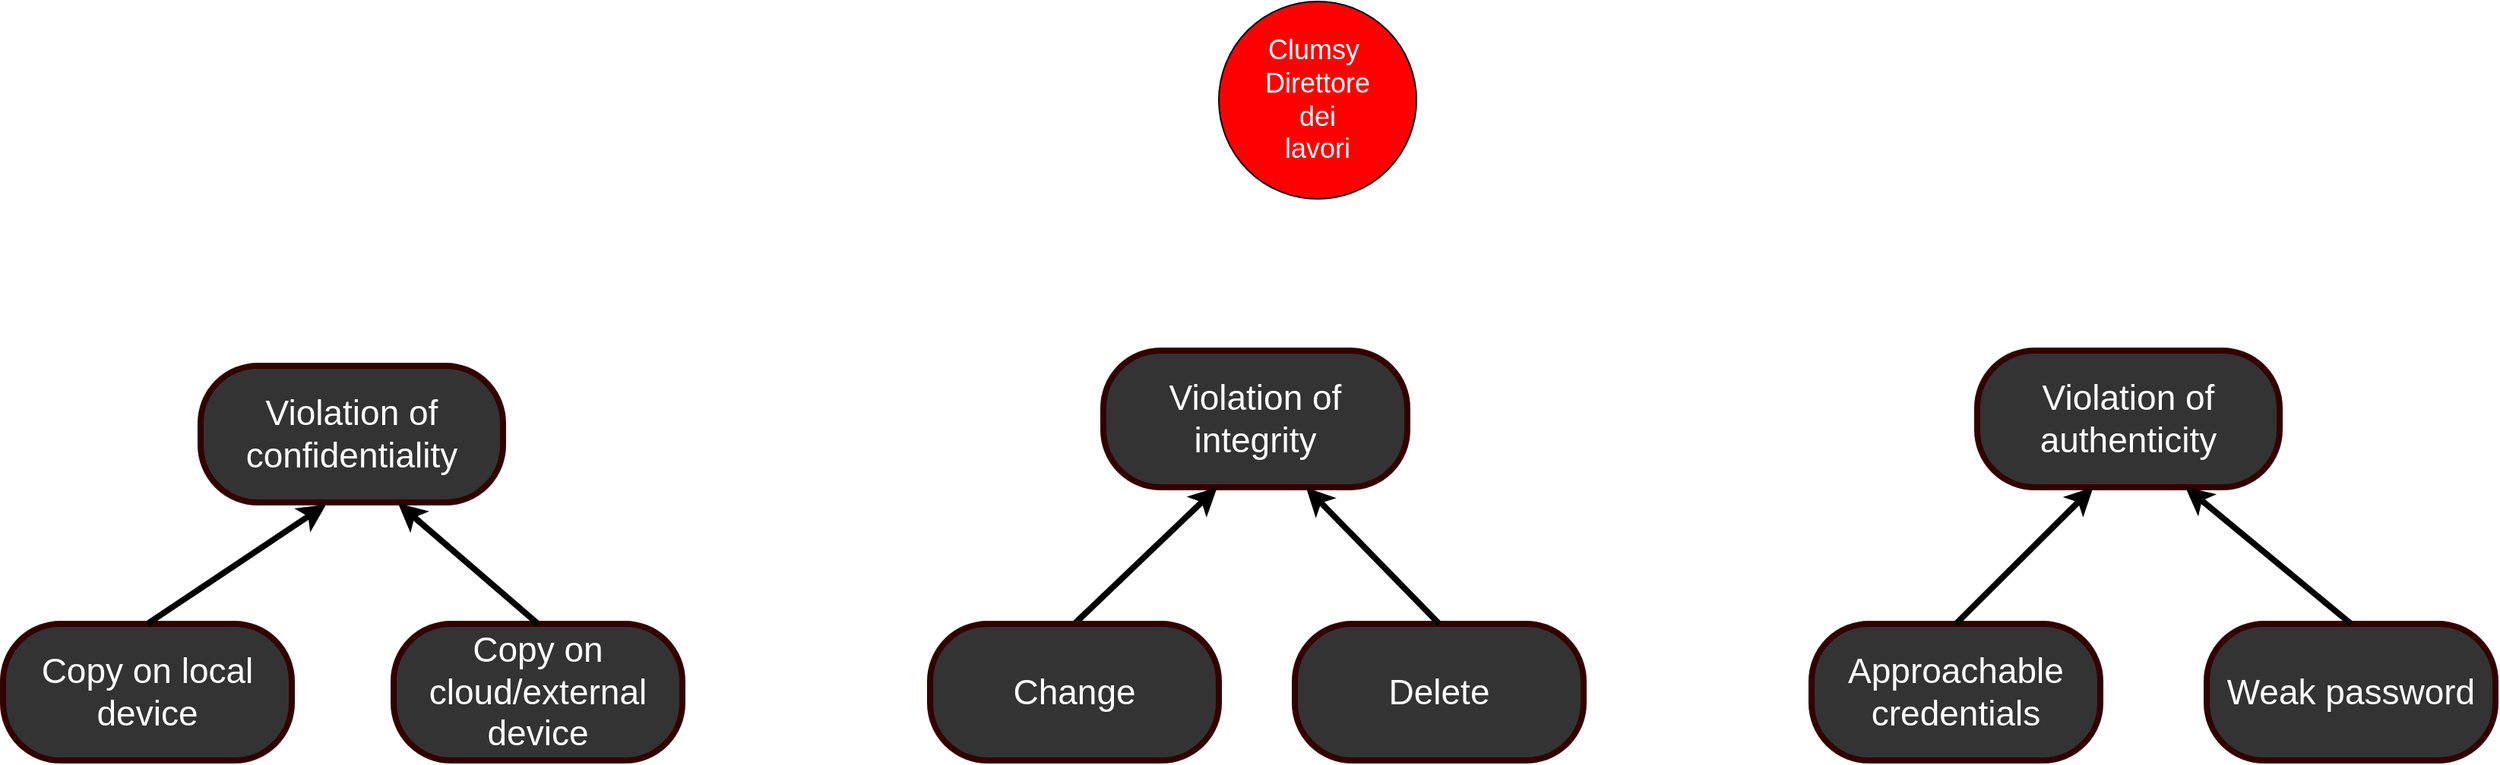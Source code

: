 <mxfile version="13.0.1" type="github">
  <diagram id="sdNlcr7cI85zag4RoKk2" name="Page-1">
    <mxGraphModel dx="2076" dy="1096" grid="1" gridSize="10" guides="1" tooltips="1" connect="1" arrows="1" fold="1" page="1" pageScale="1" pageWidth="827" pageHeight="1169" math="0" shadow="0">
      <root>
        <mxCell id="0" />
        <mxCell id="1" parent="0" />
        <mxCell id="-J3gMxD3hmZqgVKwi4Ce-2" value="&lt;font color=&quot;#ffffff&quot; style=&quot;font-size: 23px&quot;&gt;Violation of confidentiality&lt;/font&gt;&lt;span style=&quot;font-family: monospace ; font-size: 0px&quot;&gt;3CmxGraphModel%3E%3Croot%3E%3CmxCell%20id%3D%220%22%2F%3E%3CmxCell%20id%3D%221%22%20parent%3D%220%22%2F%3E%3CmxCell%20id%3D%222%22%20value%3D%22%26lt%3Bfont%20color%3D%26quot%3B%23ffffff%26quot%3B%20style%3D%26quot%3Bfont-size%3A%2023px%26quot%3B%26gt%3BViolation%20of%20availability%26lt%3B%2Ffont%26gt%3B%22%20style%3D%22rounded%3D1%3BwhiteSpace%3Dwrap%3Bhtml%3D1%3BstrokeColor%3D%23330000%3BstrokeWidth%3D4%3BfillColor%3D%23333333%3BgradientColor%3Dnone%3BarcSize%3D42%3B%22%20vertex%3D%221%22%20parent%3D%221%22%3E%3CmxGeometry%20x%3D%22530%22%20y%3D%22260%22%20width%3D%22199%22%20height%3D%2290%22%20as%3D%22geometry%22%2F%3E%3C%2FmxCell%3E%3C%2Froot%3E%3C%2FmxGraphModel%3E&lt;/span&gt;" style="rounded=1;whiteSpace=wrap;html=1;strokeColor=#330000;strokeWidth=4;fillColor=#333333;gradientColor=none;arcSize=42;" parent="1" vertex="1">
          <mxGeometry x="700" y="270" width="199" height="90" as="geometry" />
        </mxCell>
        <mxCell id="-J3gMxD3hmZqgVKwi4Ce-3" value="&lt;font color=&quot;#ffffff&quot; style=&quot;font-size: 23px&quot;&gt;Violation of integrity&lt;/font&gt;&lt;span style=&quot;font-family: monospace ; font-size: 0px&quot;&gt;%3CmxGraphModel%3E%3Croot%3E%3CmxCell%20id%3D%220%22%2F%3E%3CmxCell%20id%3D%221%22%20parent%3D%220%22%2F%3E%3CmxCell%20id%3D%222%22%20value%3D%22%26lt%3Bfont%20color%3D%26quot%3B%23ffffff%26quot%3B%20style%3D%26quot%3Bfont-size%3A%2023px%26quot%3B%26gt%3BViolation%20of%20availability%26lt%3B%2Ffont%26gt%3B%22%20style%3D%22rounded%3D1%3BwhiteSpace%3Dwrap%3Bhtml%3D1%3BstrokeColor%3D%23330000%3BstrokeWidth%3D4%3BfillColor%3D%23333333%3BgradientColor%3Dnone%3BarcSize%3D42%3B%22%20vertex%3D%221%22%20parent%3D%221%22%3E%3CmxGeometry%20x%3D%22530%22%20y%3D%22260%22%20width%3D%22199%22%20height%3D%2290%22%20as%3D%22geometry%22%2F%3E%3C%2FmxCell%3E%3C%2Froot%3E%3C%2FmxGraphModel%3E&lt;/span&gt;" style="rounded=1;whiteSpace=wrap;html=1;strokeColor=#330000;strokeWidth=4;fillColor=#333333;gradientColor=none;arcSize=42;" parent="1" vertex="1">
          <mxGeometry x="1294" y="260" width="200" height="90" as="geometry" />
        </mxCell>
        <mxCell id="-J3gMxD3hmZqgVKwi4Ce-4" value="&lt;font color=&quot;#ffffff&quot; style=&quot;font-size: 23px&quot;&gt;Violation of authenticity&lt;/font&gt;" style="rounded=1;whiteSpace=wrap;html=1;strokeColor=#330000;strokeWidth=4;fillColor=#333333;gradientColor=none;arcSize=42;" parent="1" vertex="1">
          <mxGeometry x="1869" y="260" width="199" height="90" as="geometry" />
        </mxCell>
        <mxCell id="-J3gMxD3hmZqgVKwi4Ce-5" value="&lt;font color=&quot;#ffffff&quot;&gt;&lt;span style=&quot;font-size: 23px&quot;&gt;Weak password&lt;/span&gt;&lt;/font&gt;" style="rounded=1;whiteSpace=wrap;html=1;strokeColor=#330000;strokeWidth=4;fillColor=#333333;gradientColor=none;arcSize=42;" parent="1" vertex="1">
          <mxGeometry x="2020" y="440" width="190" height="90" as="geometry" />
        </mxCell>
        <mxCell id="-J3gMxD3hmZqgVKwi4Ce-7" value="&lt;font color=&quot;#ffffff&quot;&gt;&lt;span style=&quot;font-size: 23px&quot;&gt;Copy on local device&lt;/span&gt;&lt;/font&gt;" style="rounded=1;whiteSpace=wrap;html=1;strokeColor=#330000;strokeWidth=4;fillColor=#333333;gradientColor=none;arcSize=42;" parent="1" vertex="1">
          <mxGeometry x="570" y="440" width="190" height="90" as="geometry" />
        </mxCell>
        <mxCell id="-J3gMxD3hmZqgVKwi4Ce-8" value="&lt;font color=&quot;#ffffff&quot;&gt;&lt;span style=&quot;font-size: 23px&quot;&gt;Copy on cloud/external device&lt;/span&gt;&lt;/font&gt;" style="rounded=1;whiteSpace=wrap;html=1;strokeColor=#330000;strokeWidth=4;fillColor=#333333;gradientColor=none;arcSize=42;" parent="1" vertex="1">
          <mxGeometry x="827" y="440" width="190" height="90" as="geometry" />
        </mxCell>
        <mxCell id="-J3gMxD3hmZqgVKwi4Ce-9" value="" style="endArrow=classic;html=1;strokeColor=#000000;strokeWidth=4;fontColor=#FFD966;exitX=0.5;exitY=0;exitDx=0;exitDy=0;entryX=0.688;entryY=0.998;entryDx=0;entryDy=0;entryPerimeter=0;" parent="1" source="-J3gMxD3hmZqgVKwi4Ce-5" target="-J3gMxD3hmZqgVKwi4Ce-4" edge="1">
          <mxGeometry width="50" height="50" relative="1" as="geometry">
            <mxPoint x="1659.5" y="359" as="sourcePoint" />
            <mxPoint x="2007" y="330" as="targetPoint" />
          </mxGeometry>
        </mxCell>
        <mxCell id="-J3gMxD3hmZqgVKwi4Ce-10" value="" style="endArrow=classic;html=1;strokeColor=#000000;strokeWidth=4;fontColor=#FFD966;exitX=0.5;exitY=0;exitDx=0;exitDy=0;" parent="1" source="-J3gMxD3hmZqgVKwi4Ce-26" edge="1">
          <mxGeometry width="50" height="50" relative="1" as="geometry">
            <mxPoint x="1389" y="450" as="sourcePoint" />
            <mxPoint x="1369" y="350" as="targetPoint" />
          </mxGeometry>
        </mxCell>
        <mxCell id="-J3gMxD3hmZqgVKwi4Ce-17" value="&lt;span style=&quot;font-family: &amp;#34;arial&amp;#34; , sans-serif ; text-align: left&quot;&gt;&lt;font style=&quot;font-size: 23px&quot; color=&quot;#ffffff&quot;&gt;Approachable credentials&lt;/font&gt;&lt;/span&gt;" style="rounded=1;whiteSpace=wrap;html=1;strokeColor=#330000;strokeWidth=4;fillColor=#333333;gradientColor=none;arcSize=42;" parent="1" vertex="1">
          <mxGeometry x="1760" y="440" width="190" height="90" as="geometry" />
        </mxCell>
        <mxCell id="-J3gMxD3hmZqgVKwi4Ce-18" value="" style="endArrow=classic;html=1;strokeColor=#000000;strokeWidth=4;fontColor=#FFD966;entryX=0.384;entryY=0.998;entryDx=0;entryDy=0;exitX=0.5;exitY=0;exitDx=0;exitDy=0;entryPerimeter=0;" parent="1" source="-J3gMxD3hmZqgVKwi4Ce-17" target="-J3gMxD3hmZqgVKwi4Ce-4" edge="1">
          <mxGeometry width="50" height="50" relative="1" as="geometry">
            <mxPoint x="2135" y="440" as="sourcePoint" />
            <mxPoint x="1956.294" y="340.72" as="targetPoint" />
          </mxGeometry>
        </mxCell>
        <mxCell id="-J3gMxD3hmZqgVKwi4Ce-20" value="&lt;font style=&quot;font-size: 18px&quot;&gt;Clumsy&amp;nbsp;&lt;br&gt;Direttore&lt;br&gt;dei&lt;br&gt;lavori&lt;/font&gt;" style="ellipse;whiteSpace=wrap;html=1;aspect=fixed;fillColor=#FF0000;fontColor=#FFFFFF;" parent="1" vertex="1">
          <mxGeometry x="1370" y="30" width="130" height="130" as="geometry" />
        </mxCell>
        <mxCell id="-J3gMxD3hmZqgVKwi4Ce-21" value="" style="endArrow=classic;html=1;strokeColor=#000000;strokeWidth=4;fontColor=#FFD966;entryX=0.415;entryY=1.015;entryDx=0;entryDy=0;exitX=0.5;exitY=0;exitDx=0;exitDy=0;entryPerimeter=0;" parent="1" source="-J3gMxD3hmZqgVKwi4Ce-7" target="-J3gMxD3hmZqgVKwi4Ce-2" edge="1">
          <mxGeometry width="50" height="50" relative="1" as="geometry">
            <mxPoint x="1285" y="470" as="sourcePoint" />
            <mxPoint x="1290" y="370" as="targetPoint" />
          </mxGeometry>
        </mxCell>
        <mxCell id="-J3gMxD3hmZqgVKwi4Ce-22" value="" style="endArrow=classic;html=1;strokeColor=#000000;strokeWidth=4;fontColor=#FFD966;exitX=0.5;exitY=0;exitDx=0;exitDy=0;entryX=0.653;entryY=1.007;entryDx=0;entryDy=0;entryPerimeter=0;" parent="1" source="-J3gMxD3hmZqgVKwi4Ce-8" target="-J3gMxD3hmZqgVKwi4Ce-2" edge="1">
          <mxGeometry width="50" height="50" relative="1" as="geometry">
            <mxPoint x="1295" y="480" as="sourcePoint" />
            <mxPoint x="843" y="351" as="targetPoint" />
          </mxGeometry>
        </mxCell>
        <mxCell id="-J3gMxD3hmZqgVKwi4Ce-26" value="&lt;font color=&quot;#ffffff&quot;&gt;&lt;span style=&quot;font-size: 23px&quot;&gt;Change&lt;/span&gt;&lt;/font&gt;" style="rounded=1;whiteSpace=wrap;html=1;strokeColor=#330000;strokeWidth=4;fillColor=#333333;gradientColor=none;arcSize=42;" parent="1" vertex="1">
          <mxGeometry x="1180" y="440" width="190" height="90" as="geometry" />
        </mxCell>
        <mxCell id="-J3gMxD3hmZqgVKwi4Ce-27" value="&lt;font color=&quot;#ffffff&quot;&gt;&lt;span style=&quot;font-size: 23px&quot;&gt;Delete&lt;/span&gt;&lt;/font&gt;" style="rounded=1;whiteSpace=wrap;html=1;strokeColor=#330000;strokeWidth=4;fillColor=#333333;gradientColor=none;arcSize=42;" parent="1" vertex="1">
          <mxGeometry x="1420" y="440" width="190" height="90" as="geometry" />
        </mxCell>
        <mxCell id="-J3gMxD3hmZqgVKwi4Ce-28" value="" style="endArrow=classic;html=1;strokeColor=#000000;strokeWidth=4;fontColor=#FFD966;entryX=0.667;entryY=1.002;entryDx=0;entryDy=0;exitX=0.5;exitY=0;exitDx=0;exitDy=0;entryPerimeter=0;" parent="1" source="-J3gMxD3hmZqgVKwi4Ce-27" target="-J3gMxD3hmZqgVKwi4Ce-3" edge="1">
          <mxGeometry width="50" height="50" relative="1" as="geometry">
            <mxPoint x="1265" y="505" as="sourcePoint" />
            <mxPoint x="1404" y="360" as="targetPoint" />
          </mxGeometry>
        </mxCell>
      </root>
    </mxGraphModel>
  </diagram>
</mxfile>
